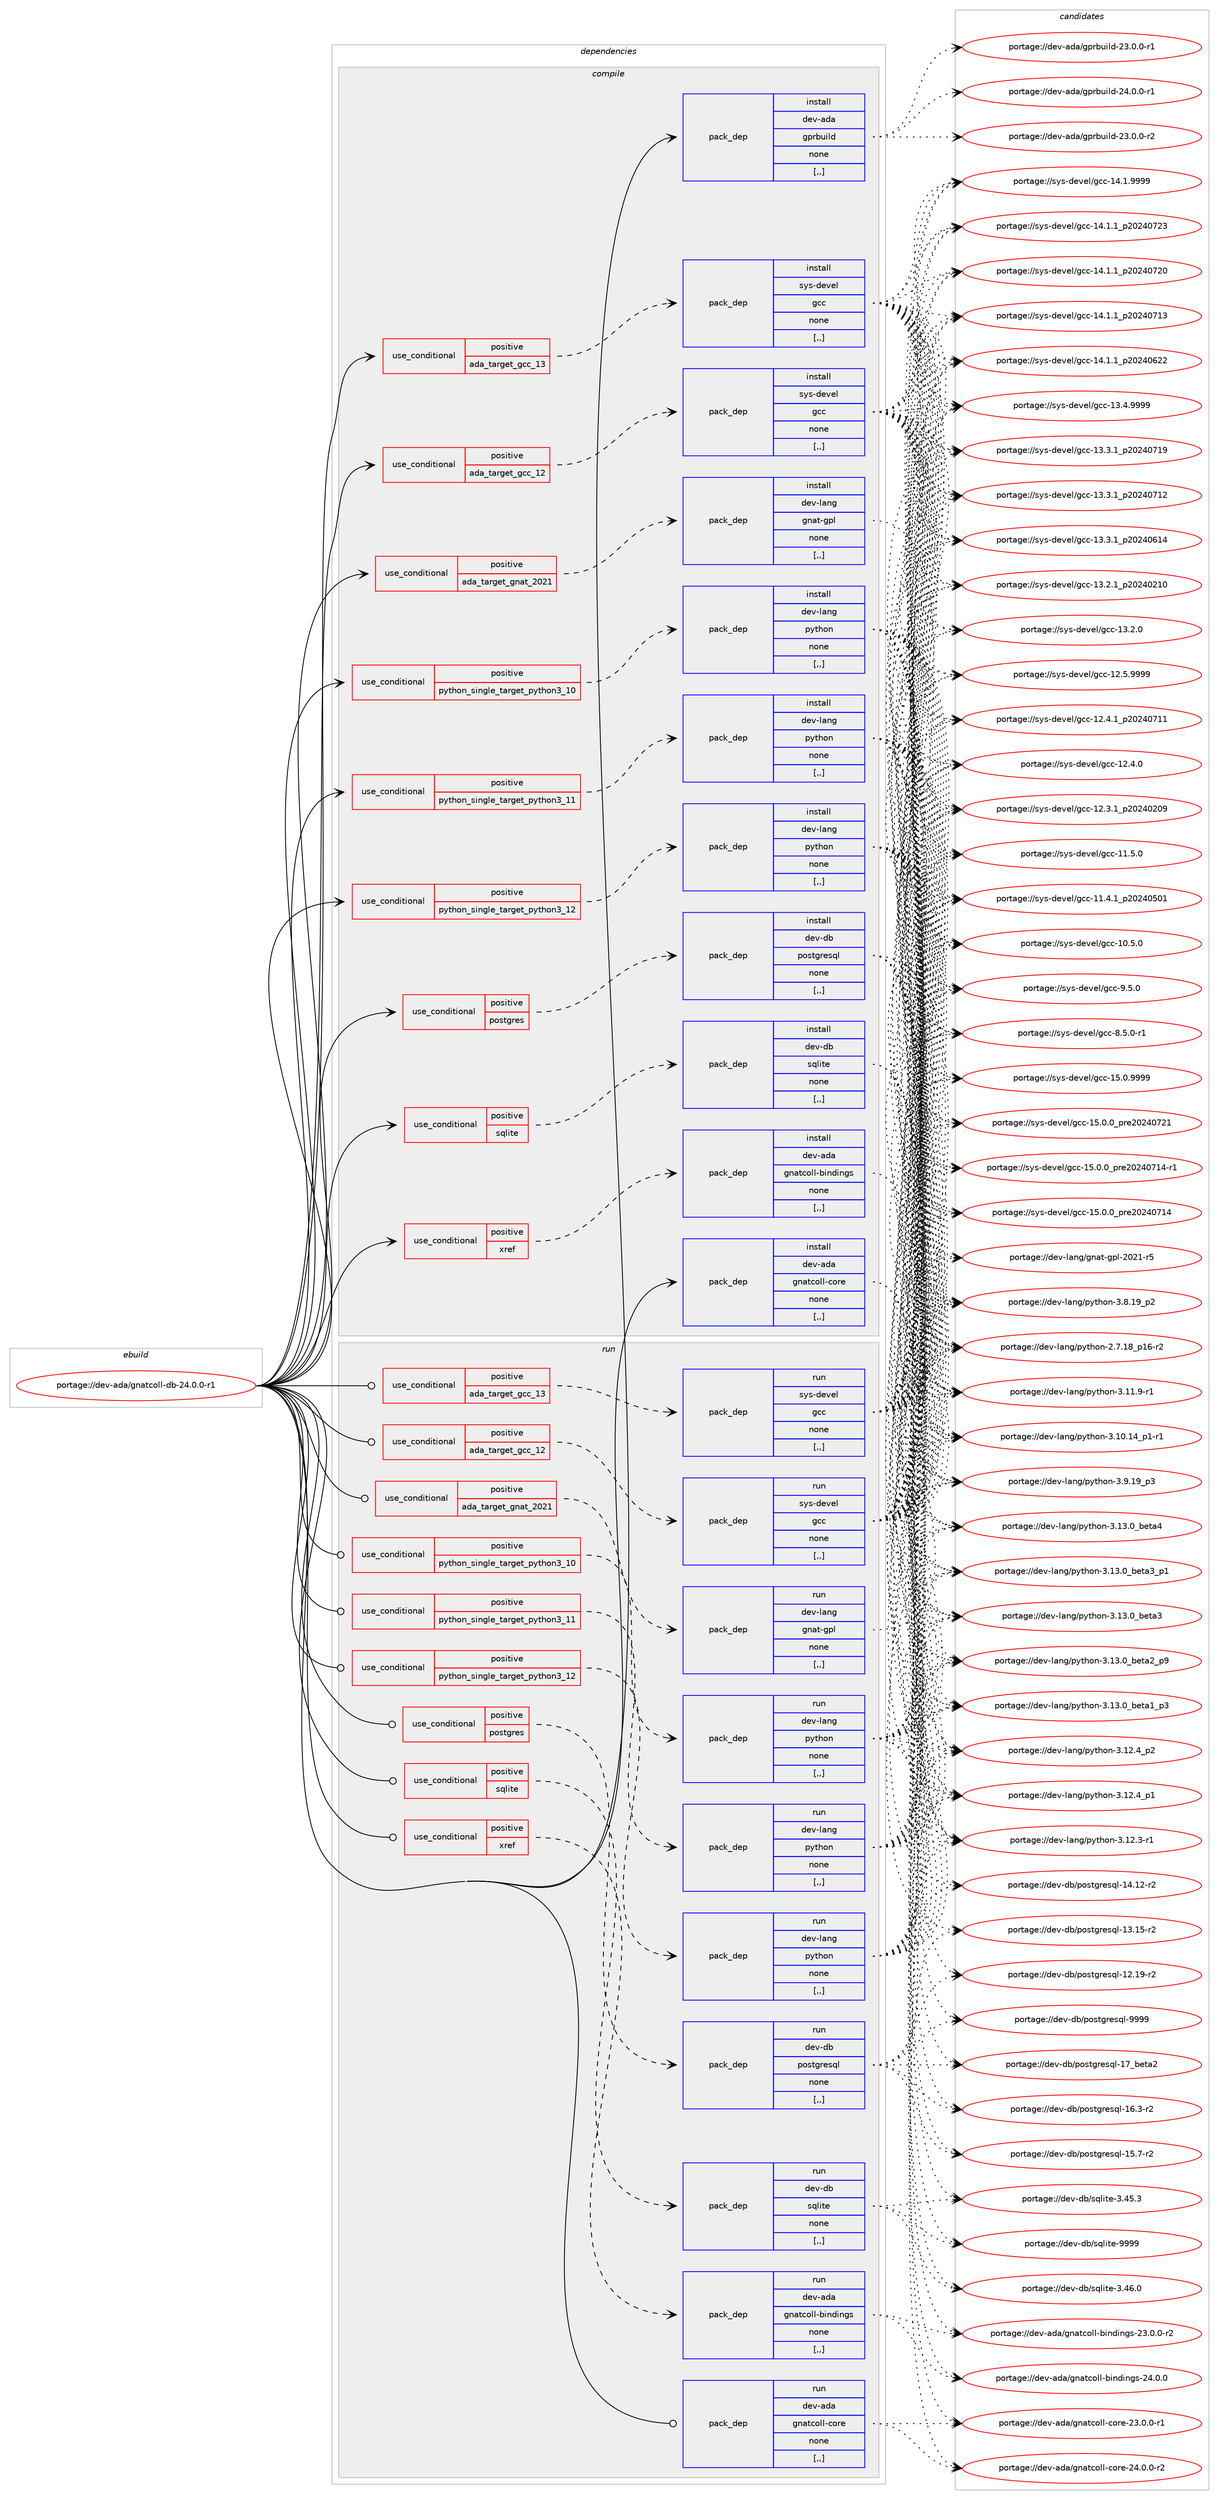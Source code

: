digraph prolog {

# *************
# Graph options
# *************

newrank=true;
concentrate=true;
compound=true;
graph [rankdir=LR,fontname=Helvetica,fontsize=10,ranksep=1.5];#, ranksep=2.5, nodesep=0.2];
edge  [arrowhead=vee];
node  [fontname=Helvetica,fontsize=10];

# **********
# The ebuild
# **********

subgraph cluster_leftcol {
color=gray;
label=<<i>ebuild</i>>;
id [label="portage://dev-ada/gnatcoll-db-24.0.0-r1", color=red, width=4, href="../dev-ada/gnatcoll-db-24.0.0-r1.svg"];
}

# ****************
# The dependencies
# ****************

subgraph cluster_midcol {
color=gray;
label=<<i>dependencies</i>>;
subgraph cluster_compile {
fillcolor="#eeeeee";
style=filled;
label=<<i>compile</i>>;
subgraph cond16605 {
dependency64138 [label=<<TABLE BORDER="0" CELLBORDER="1" CELLSPACING="0" CELLPADDING="4"><TR><TD ROWSPAN="3" CELLPADDING="10">use_conditional</TD></TR><TR><TD>positive</TD></TR><TR><TD>ada_target_gcc_12</TD></TR></TABLE>>, shape=none, color=red];
subgraph pack46610 {
dependency64139 [label=<<TABLE BORDER="0" CELLBORDER="1" CELLSPACING="0" CELLPADDING="4" WIDTH="220"><TR><TD ROWSPAN="6" CELLPADDING="30">pack_dep</TD></TR><TR><TD WIDTH="110">install</TD></TR><TR><TD>sys-devel</TD></TR><TR><TD>gcc</TD></TR><TR><TD>none</TD></TR><TR><TD>[,,]</TD></TR></TABLE>>, shape=none, color=blue];
}
dependency64138:e -> dependency64139:w [weight=20,style="dashed",arrowhead="vee"];
}
id:e -> dependency64138:w [weight=20,style="solid",arrowhead="vee"];
subgraph cond16606 {
dependency64140 [label=<<TABLE BORDER="0" CELLBORDER="1" CELLSPACING="0" CELLPADDING="4"><TR><TD ROWSPAN="3" CELLPADDING="10">use_conditional</TD></TR><TR><TD>positive</TD></TR><TR><TD>ada_target_gcc_13</TD></TR></TABLE>>, shape=none, color=red];
subgraph pack46611 {
dependency64141 [label=<<TABLE BORDER="0" CELLBORDER="1" CELLSPACING="0" CELLPADDING="4" WIDTH="220"><TR><TD ROWSPAN="6" CELLPADDING="30">pack_dep</TD></TR><TR><TD WIDTH="110">install</TD></TR><TR><TD>sys-devel</TD></TR><TR><TD>gcc</TD></TR><TR><TD>none</TD></TR><TR><TD>[,,]</TD></TR></TABLE>>, shape=none, color=blue];
}
dependency64140:e -> dependency64141:w [weight=20,style="dashed",arrowhead="vee"];
}
id:e -> dependency64140:w [weight=20,style="solid",arrowhead="vee"];
subgraph cond16607 {
dependency64142 [label=<<TABLE BORDER="0" CELLBORDER="1" CELLSPACING="0" CELLPADDING="4"><TR><TD ROWSPAN="3" CELLPADDING="10">use_conditional</TD></TR><TR><TD>positive</TD></TR><TR><TD>ada_target_gnat_2021</TD></TR></TABLE>>, shape=none, color=red];
subgraph pack46612 {
dependency64143 [label=<<TABLE BORDER="0" CELLBORDER="1" CELLSPACING="0" CELLPADDING="4" WIDTH="220"><TR><TD ROWSPAN="6" CELLPADDING="30">pack_dep</TD></TR><TR><TD WIDTH="110">install</TD></TR><TR><TD>dev-lang</TD></TR><TR><TD>gnat-gpl</TD></TR><TR><TD>none</TD></TR><TR><TD>[,,]</TD></TR></TABLE>>, shape=none, color=blue];
}
dependency64142:e -> dependency64143:w [weight=20,style="dashed",arrowhead="vee"];
}
id:e -> dependency64142:w [weight=20,style="solid",arrowhead="vee"];
subgraph cond16608 {
dependency64144 [label=<<TABLE BORDER="0" CELLBORDER="1" CELLSPACING="0" CELLPADDING="4"><TR><TD ROWSPAN="3" CELLPADDING="10">use_conditional</TD></TR><TR><TD>positive</TD></TR><TR><TD>postgres</TD></TR></TABLE>>, shape=none, color=red];
subgraph pack46613 {
dependency64145 [label=<<TABLE BORDER="0" CELLBORDER="1" CELLSPACING="0" CELLPADDING="4" WIDTH="220"><TR><TD ROWSPAN="6" CELLPADDING="30">pack_dep</TD></TR><TR><TD WIDTH="110">install</TD></TR><TR><TD>dev-db</TD></TR><TR><TD>postgresql</TD></TR><TR><TD>none</TD></TR><TR><TD>[,,]</TD></TR></TABLE>>, shape=none, color=blue];
}
dependency64144:e -> dependency64145:w [weight=20,style="dashed",arrowhead="vee"];
}
id:e -> dependency64144:w [weight=20,style="solid",arrowhead="vee"];
subgraph cond16609 {
dependency64146 [label=<<TABLE BORDER="0" CELLBORDER="1" CELLSPACING="0" CELLPADDING="4"><TR><TD ROWSPAN="3" CELLPADDING="10">use_conditional</TD></TR><TR><TD>positive</TD></TR><TR><TD>python_single_target_python3_10</TD></TR></TABLE>>, shape=none, color=red];
subgraph pack46614 {
dependency64147 [label=<<TABLE BORDER="0" CELLBORDER="1" CELLSPACING="0" CELLPADDING="4" WIDTH="220"><TR><TD ROWSPAN="6" CELLPADDING="30">pack_dep</TD></TR><TR><TD WIDTH="110">install</TD></TR><TR><TD>dev-lang</TD></TR><TR><TD>python</TD></TR><TR><TD>none</TD></TR><TR><TD>[,,]</TD></TR></TABLE>>, shape=none, color=blue];
}
dependency64146:e -> dependency64147:w [weight=20,style="dashed",arrowhead="vee"];
}
id:e -> dependency64146:w [weight=20,style="solid",arrowhead="vee"];
subgraph cond16610 {
dependency64148 [label=<<TABLE BORDER="0" CELLBORDER="1" CELLSPACING="0" CELLPADDING="4"><TR><TD ROWSPAN="3" CELLPADDING="10">use_conditional</TD></TR><TR><TD>positive</TD></TR><TR><TD>python_single_target_python3_11</TD></TR></TABLE>>, shape=none, color=red];
subgraph pack46615 {
dependency64149 [label=<<TABLE BORDER="0" CELLBORDER="1" CELLSPACING="0" CELLPADDING="4" WIDTH="220"><TR><TD ROWSPAN="6" CELLPADDING="30">pack_dep</TD></TR><TR><TD WIDTH="110">install</TD></TR><TR><TD>dev-lang</TD></TR><TR><TD>python</TD></TR><TR><TD>none</TD></TR><TR><TD>[,,]</TD></TR></TABLE>>, shape=none, color=blue];
}
dependency64148:e -> dependency64149:w [weight=20,style="dashed",arrowhead="vee"];
}
id:e -> dependency64148:w [weight=20,style="solid",arrowhead="vee"];
subgraph cond16611 {
dependency64150 [label=<<TABLE BORDER="0" CELLBORDER="1" CELLSPACING="0" CELLPADDING="4"><TR><TD ROWSPAN="3" CELLPADDING="10">use_conditional</TD></TR><TR><TD>positive</TD></TR><TR><TD>python_single_target_python3_12</TD></TR></TABLE>>, shape=none, color=red];
subgraph pack46616 {
dependency64151 [label=<<TABLE BORDER="0" CELLBORDER="1" CELLSPACING="0" CELLPADDING="4" WIDTH="220"><TR><TD ROWSPAN="6" CELLPADDING="30">pack_dep</TD></TR><TR><TD WIDTH="110">install</TD></TR><TR><TD>dev-lang</TD></TR><TR><TD>python</TD></TR><TR><TD>none</TD></TR><TR><TD>[,,]</TD></TR></TABLE>>, shape=none, color=blue];
}
dependency64150:e -> dependency64151:w [weight=20,style="dashed",arrowhead="vee"];
}
id:e -> dependency64150:w [weight=20,style="solid",arrowhead="vee"];
subgraph cond16612 {
dependency64152 [label=<<TABLE BORDER="0" CELLBORDER="1" CELLSPACING="0" CELLPADDING="4"><TR><TD ROWSPAN="3" CELLPADDING="10">use_conditional</TD></TR><TR><TD>positive</TD></TR><TR><TD>sqlite</TD></TR></TABLE>>, shape=none, color=red];
subgraph pack46617 {
dependency64153 [label=<<TABLE BORDER="0" CELLBORDER="1" CELLSPACING="0" CELLPADDING="4" WIDTH="220"><TR><TD ROWSPAN="6" CELLPADDING="30">pack_dep</TD></TR><TR><TD WIDTH="110">install</TD></TR><TR><TD>dev-db</TD></TR><TR><TD>sqlite</TD></TR><TR><TD>none</TD></TR><TR><TD>[,,]</TD></TR></TABLE>>, shape=none, color=blue];
}
dependency64152:e -> dependency64153:w [weight=20,style="dashed",arrowhead="vee"];
}
id:e -> dependency64152:w [weight=20,style="solid",arrowhead="vee"];
subgraph cond16613 {
dependency64154 [label=<<TABLE BORDER="0" CELLBORDER="1" CELLSPACING="0" CELLPADDING="4"><TR><TD ROWSPAN="3" CELLPADDING="10">use_conditional</TD></TR><TR><TD>positive</TD></TR><TR><TD>xref</TD></TR></TABLE>>, shape=none, color=red];
subgraph pack46618 {
dependency64155 [label=<<TABLE BORDER="0" CELLBORDER="1" CELLSPACING="0" CELLPADDING="4" WIDTH="220"><TR><TD ROWSPAN="6" CELLPADDING="30">pack_dep</TD></TR><TR><TD WIDTH="110">install</TD></TR><TR><TD>dev-ada</TD></TR><TR><TD>gnatcoll-bindings</TD></TR><TR><TD>none</TD></TR><TR><TD>[,,]</TD></TR></TABLE>>, shape=none, color=blue];
}
dependency64154:e -> dependency64155:w [weight=20,style="dashed",arrowhead="vee"];
}
id:e -> dependency64154:w [weight=20,style="solid",arrowhead="vee"];
subgraph pack46619 {
dependency64156 [label=<<TABLE BORDER="0" CELLBORDER="1" CELLSPACING="0" CELLPADDING="4" WIDTH="220"><TR><TD ROWSPAN="6" CELLPADDING="30">pack_dep</TD></TR><TR><TD WIDTH="110">install</TD></TR><TR><TD>dev-ada</TD></TR><TR><TD>gnatcoll-core</TD></TR><TR><TD>none</TD></TR><TR><TD>[,,]</TD></TR></TABLE>>, shape=none, color=blue];
}
id:e -> dependency64156:w [weight=20,style="solid",arrowhead="vee"];
subgraph pack46620 {
dependency64157 [label=<<TABLE BORDER="0" CELLBORDER="1" CELLSPACING="0" CELLPADDING="4" WIDTH="220"><TR><TD ROWSPAN="6" CELLPADDING="30">pack_dep</TD></TR><TR><TD WIDTH="110">install</TD></TR><TR><TD>dev-ada</TD></TR><TR><TD>gprbuild</TD></TR><TR><TD>none</TD></TR><TR><TD>[,,]</TD></TR></TABLE>>, shape=none, color=blue];
}
id:e -> dependency64157:w [weight=20,style="solid",arrowhead="vee"];
}
subgraph cluster_compileandrun {
fillcolor="#eeeeee";
style=filled;
label=<<i>compile and run</i>>;
}
subgraph cluster_run {
fillcolor="#eeeeee";
style=filled;
label=<<i>run</i>>;
subgraph cond16614 {
dependency64158 [label=<<TABLE BORDER="0" CELLBORDER="1" CELLSPACING="0" CELLPADDING="4"><TR><TD ROWSPAN="3" CELLPADDING="10">use_conditional</TD></TR><TR><TD>positive</TD></TR><TR><TD>ada_target_gcc_12</TD></TR></TABLE>>, shape=none, color=red];
subgraph pack46621 {
dependency64159 [label=<<TABLE BORDER="0" CELLBORDER="1" CELLSPACING="0" CELLPADDING="4" WIDTH="220"><TR><TD ROWSPAN="6" CELLPADDING="30">pack_dep</TD></TR><TR><TD WIDTH="110">run</TD></TR><TR><TD>sys-devel</TD></TR><TR><TD>gcc</TD></TR><TR><TD>none</TD></TR><TR><TD>[,,]</TD></TR></TABLE>>, shape=none, color=blue];
}
dependency64158:e -> dependency64159:w [weight=20,style="dashed",arrowhead="vee"];
}
id:e -> dependency64158:w [weight=20,style="solid",arrowhead="odot"];
subgraph cond16615 {
dependency64160 [label=<<TABLE BORDER="0" CELLBORDER="1" CELLSPACING="0" CELLPADDING="4"><TR><TD ROWSPAN="3" CELLPADDING="10">use_conditional</TD></TR><TR><TD>positive</TD></TR><TR><TD>ada_target_gcc_13</TD></TR></TABLE>>, shape=none, color=red];
subgraph pack46622 {
dependency64161 [label=<<TABLE BORDER="0" CELLBORDER="1" CELLSPACING="0" CELLPADDING="4" WIDTH="220"><TR><TD ROWSPAN="6" CELLPADDING="30">pack_dep</TD></TR><TR><TD WIDTH="110">run</TD></TR><TR><TD>sys-devel</TD></TR><TR><TD>gcc</TD></TR><TR><TD>none</TD></TR><TR><TD>[,,]</TD></TR></TABLE>>, shape=none, color=blue];
}
dependency64160:e -> dependency64161:w [weight=20,style="dashed",arrowhead="vee"];
}
id:e -> dependency64160:w [weight=20,style="solid",arrowhead="odot"];
subgraph cond16616 {
dependency64162 [label=<<TABLE BORDER="0" CELLBORDER="1" CELLSPACING="0" CELLPADDING="4"><TR><TD ROWSPAN="3" CELLPADDING="10">use_conditional</TD></TR><TR><TD>positive</TD></TR><TR><TD>ada_target_gnat_2021</TD></TR></TABLE>>, shape=none, color=red];
subgraph pack46623 {
dependency64163 [label=<<TABLE BORDER="0" CELLBORDER="1" CELLSPACING="0" CELLPADDING="4" WIDTH="220"><TR><TD ROWSPAN="6" CELLPADDING="30">pack_dep</TD></TR><TR><TD WIDTH="110">run</TD></TR><TR><TD>dev-lang</TD></TR><TR><TD>gnat-gpl</TD></TR><TR><TD>none</TD></TR><TR><TD>[,,]</TD></TR></TABLE>>, shape=none, color=blue];
}
dependency64162:e -> dependency64163:w [weight=20,style="dashed",arrowhead="vee"];
}
id:e -> dependency64162:w [weight=20,style="solid",arrowhead="odot"];
subgraph cond16617 {
dependency64164 [label=<<TABLE BORDER="0" CELLBORDER="1" CELLSPACING="0" CELLPADDING="4"><TR><TD ROWSPAN="3" CELLPADDING="10">use_conditional</TD></TR><TR><TD>positive</TD></TR><TR><TD>postgres</TD></TR></TABLE>>, shape=none, color=red];
subgraph pack46624 {
dependency64165 [label=<<TABLE BORDER="0" CELLBORDER="1" CELLSPACING="0" CELLPADDING="4" WIDTH="220"><TR><TD ROWSPAN="6" CELLPADDING="30">pack_dep</TD></TR><TR><TD WIDTH="110">run</TD></TR><TR><TD>dev-db</TD></TR><TR><TD>postgresql</TD></TR><TR><TD>none</TD></TR><TR><TD>[,,]</TD></TR></TABLE>>, shape=none, color=blue];
}
dependency64164:e -> dependency64165:w [weight=20,style="dashed",arrowhead="vee"];
}
id:e -> dependency64164:w [weight=20,style="solid",arrowhead="odot"];
subgraph cond16618 {
dependency64166 [label=<<TABLE BORDER="0" CELLBORDER="1" CELLSPACING="0" CELLPADDING="4"><TR><TD ROWSPAN="3" CELLPADDING="10">use_conditional</TD></TR><TR><TD>positive</TD></TR><TR><TD>python_single_target_python3_10</TD></TR></TABLE>>, shape=none, color=red];
subgraph pack46625 {
dependency64167 [label=<<TABLE BORDER="0" CELLBORDER="1" CELLSPACING="0" CELLPADDING="4" WIDTH="220"><TR><TD ROWSPAN="6" CELLPADDING="30">pack_dep</TD></TR><TR><TD WIDTH="110">run</TD></TR><TR><TD>dev-lang</TD></TR><TR><TD>python</TD></TR><TR><TD>none</TD></TR><TR><TD>[,,]</TD></TR></TABLE>>, shape=none, color=blue];
}
dependency64166:e -> dependency64167:w [weight=20,style="dashed",arrowhead="vee"];
}
id:e -> dependency64166:w [weight=20,style="solid",arrowhead="odot"];
subgraph cond16619 {
dependency64168 [label=<<TABLE BORDER="0" CELLBORDER="1" CELLSPACING="0" CELLPADDING="4"><TR><TD ROWSPAN="3" CELLPADDING="10">use_conditional</TD></TR><TR><TD>positive</TD></TR><TR><TD>python_single_target_python3_11</TD></TR></TABLE>>, shape=none, color=red];
subgraph pack46626 {
dependency64169 [label=<<TABLE BORDER="0" CELLBORDER="1" CELLSPACING="0" CELLPADDING="4" WIDTH="220"><TR><TD ROWSPAN="6" CELLPADDING="30">pack_dep</TD></TR><TR><TD WIDTH="110">run</TD></TR><TR><TD>dev-lang</TD></TR><TR><TD>python</TD></TR><TR><TD>none</TD></TR><TR><TD>[,,]</TD></TR></TABLE>>, shape=none, color=blue];
}
dependency64168:e -> dependency64169:w [weight=20,style="dashed",arrowhead="vee"];
}
id:e -> dependency64168:w [weight=20,style="solid",arrowhead="odot"];
subgraph cond16620 {
dependency64170 [label=<<TABLE BORDER="0" CELLBORDER="1" CELLSPACING="0" CELLPADDING="4"><TR><TD ROWSPAN="3" CELLPADDING="10">use_conditional</TD></TR><TR><TD>positive</TD></TR><TR><TD>python_single_target_python3_12</TD></TR></TABLE>>, shape=none, color=red];
subgraph pack46627 {
dependency64171 [label=<<TABLE BORDER="0" CELLBORDER="1" CELLSPACING="0" CELLPADDING="4" WIDTH="220"><TR><TD ROWSPAN="6" CELLPADDING="30">pack_dep</TD></TR><TR><TD WIDTH="110">run</TD></TR><TR><TD>dev-lang</TD></TR><TR><TD>python</TD></TR><TR><TD>none</TD></TR><TR><TD>[,,]</TD></TR></TABLE>>, shape=none, color=blue];
}
dependency64170:e -> dependency64171:w [weight=20,style="dashed",arrowhead="vee"];
}
id:e -> dependency64170:w [weight=20,style="solid",arrowhead="odot"];
subgraph cond16621 {
dependency64172 [label=<<TABLE BORDER="0" CELLBORDER="1" CELLSPACING="0" CELLPADDING="4"><TR><TD ROWSPAN="3" CELLPADDING="10">use_conditional</TD></TR><TR><TD>positive</TD></TR><TR><TD>sqlite</TD></TR></TABLE>>, shape=none, color=red];
subgraph pack46628 {
dependency64173 [label=<<TABLE BORDER="0" CELLBORDER="1" CELLSPACING="0" CELLPADDING="4" WIDTH="220"><TR><TD ROWSPAN="6" CELLPADDING="30">pack_dep</TD></TR><TR><TD WIDTH="110">run</TD></TR><TR><TD>dev-db</TD></TR><TR><TD>sqlite</TD></TR><TR><TD>none</TD></TR><TR><TD>[,,]</TD></TR></TABLE>>, shape=none, color=blue];
}
dependency64172:e -> dependency64173:w [weight=20,style="dashed",arrowhead="vee"];
}
id:e -> dependency64172:w [weight=20,style="solid",arrowhead="odot"];
subgraph cond16622 {
dependency64174 [label=<<TABLE BORDER="0" CELLBORDER="1" CELLSPACING="0" CELLPADDING="4"><TR><TD ROWSPAN="3" CELLPADDING="10">use_conditional</TD></TR><TR><TD>positive</TD></TR><TR><TD>xref</TD></TR></TABLE>>, shape=none, color=red];
subgraph pack46629 {
dependency64175 [label=<<TABLE BORDER="0" CELLBORDER="1" CELLSPACING="0" CELLPADDING="4" WIDTH="220"><TR><TD ROWSPAN="6" CELLPADDING="30">pack_dep</TD></TR><TR><TD WIDTH="110">run</TD></TR><TR><TD>dev-ada</TD></TR><TR><TD>gnatcoll-bindings</TD></TR><TR><TD>none</TD></TR><TR><TD>[,,]</TD></TR></TABLE>>, shape=none, color=blue];
}
dependency64174:e -> dependency64175:w [weight=20,style="dashed",arrowhead="vee"];
}
id:e -> dependency64174:w [weight=20,style="solid",arrowhead="odot"];
subgraph pack46630 {
dependency64176 [label=<<TABLE BORDER="0" CELLBORDER="1" CELLSPACING="0" CELLPADDING="4" WIDTH="220"><TR><TD ROWSPAN="6" CELLPADDING="30">pack_dep</TD></TR><TR><TD WIDTH="110">run</TD></TR><TR><TD>dev-ada</TD></TR><TR><TD>gnatcoll-core</TD></TR><TR><TD>none</TD></TR><TR><TD>[,,]</TD></TR></TABLE>>, shape=none, color=blue];
}
id:e -> dependency64176:w [weight=20,style="solid",arrowhead="odot"];
}
}

# **************
# The candidates
# **************

subgraph cluster_choices {
rank=same;
color=gray;
label=<<i>candidates</i>>;

subgraph choice46610 {
color=black;
nodesep=1;
choice1151211154510010111810110847103999945495346484657575757 [label="portage://sys-devel/gcc-15.0.9999", color=red, width=4,href="../sys-devel/gcc-15.0.9999.svg"];
choice1151211154510010111810110847103999945495346484648951121141015048505248555049 [label="portage://sys-devel/gcc-15.0.0_pre20240721", color=red, width=4,href="../sys-devel/gcc-15.0.0_pre20240721.svg"];
choice11512111545100101118101108471039999454953464846489511211410150485052485549524511449 [label="portage://sys-devel/gcc-15.0.0_pre20240714-r1", color=red, width=4,href="../sys-devel/gcc-15.0.0_pre20240714-r1.svg"];
choice1151211154510010111810110847103999945495346484648951121141015048505248554952 [label="portage://sys-devel/gcc-15.0.0_pre20240714", color=red, width=4,href="../sys-devel/gcc-15.0.0_pre20240714.svg"];
choice1151211154510010111810110847103999945495246494657575757 [label="portage://sys-devel/gcc-14.1.9999", color=red, width=4,href="../sys-devel/gcc-14.1.9999.svg"];
choice1151211154510010111810110847103999945495246494649951125048505248555051 [label="portage://sys-devel/gcc-14.1.1_p20240723", color=red, width=4,href="../sys-devel/gcc-14.1.1_p20240723.svg"];
choice1151211154510010111810110847103999945495246494649951125048505248555048 [label="portage://sys-devel/gcc-14.1.1_p20240720", color=red, width=4,href="../sys-devel/gcc-14.1.1_p20240720.svg"];
choice1151211154510010111810110847103999945495246494649951125048505248554951 [label="portage://sys-devel/gcc-14.1.1_p20240713", color=red, width=4,href="../sys-devel/gcc-14.1.1_p20240713.svg"];
choice1151211154510010111810110847103999945495246494649951125048505248545050 [label="portage://sys-devel/gcc-14.1.1_p20240622", color=red, width=4,href="../sys-devel/gcc-14.1.1_p20240622.svg"];
choice1151211154510010111810110847103999945495146524657575757 [label="portage://sys-devel/gcc-13.4.9999", color=red, width=4,href="../sys-devel/gcc-13.4.9999.svg"];
choice1151211154510010111810110847103999945495146514649951125048505248554957 [label="portage://sys-devel/gcc-13.3.1_p20240719", color=red, width=4,href="../sys-devel/gcc-13.3.1_p20240719.svg"];
choice1151211154510010111810110847103999945495146514649951125048505248554950 [label="portage://sys-devel/gcc-13.3.1_p20240712", color=red, width=4,href="../sys-devel/gcc-13.3.1_p20240712.svg"];
choice1151211154510010111810110847103999945495146514649951125048505248544952 [label="portage://sys-devel/gcc-13.3.1_p20240614", color=red, width=4,href="../sys-devel/gcc-13.3.1_p20240614.svg"];
choice1151211154510010111810110847103999945495146504649951125048505248504948 [label="portage://sys-devel/gcc-13.2.1_p20240210", color=red, width=4,href="../sys-devel/gcc-13.2.1_p20240210.svg"];
choice1151211154510010111810110847103999945495146504648 [label="portage://sys-devel/gcc-13.2.0", color=red, width=4,href="../sys-devel/gcc-13.2.0.svg"];
choice1151211154510010111810110847103999945495046534657575757 [label="portage://sys-devel/gcc-12.5.9999", color=red, width=4,href="../sys-devel/gcc-12.5.9999.svg"];
choice1151211154510010111810110847103999945495046524649951125048505248554949 [label="portage://sys-devel/gcc-12.4.1_p20240711", color=red, width=4,href="../sys-devel/gcc-12.4.1_p20240711.svg"];
choice1151211154510010111810110847103999945495046524648 [label="portage://sys-devel/gcc-12.4.0", color=red, width=4,href="../sys-devel/gcc-12.4.0.svg"];
choice1151211154510010111810110847103999945495046514649951125048505248504857 [label="portage://sys-devel/gcc-12.3.1_p20240209", color=red, width=4,href="../sys-devel/gcc-12.3.1_p20240209.svg"];
choice1151211154510010111810110847103999945494946534648 [label="portage://sys-devel/gcc-11.5.0", color=red, width=4,href="../sys-devel/gcc-11.5.0.svg"];
choice1151211154510010111810110847103999945494946524649951125048505248534849 [label="portage://sys-devel/gcc-11.4.1_p20240501", color=red, width=4,href="../sys-devel/gcc-11.4.1_p20240501.svg"];
choice1151211154510010111810110847103999945494846534648 [label="portage://sys-devel/gcc-10.5.0", color=red, width=4,href="../sys-devel/gcc-10.5.0.svg"];
choice11512111545100101118101108471039999455746534648 [label="portage://sys-devel/gcc-9.5.0", color=red, width=4,href="../sys-devel/gcc-9.5.0.svg"];
choice115121115451001011181011084710399994556465346484511449 [label="portage://sys-devel/gcc-8.5.0-r1", color=red, width=4,href="../sys-devel/gcc-8.5.0-r1.svg"];
dependency64139:e -> choice1151211154510010111810110847103999945495346484657575757:w [style=dotted,weight="100"];
dependency64139:e -> choice1151211154510010111810110847103999945495346484648951121141015048505248555049:w [style=dotted,weight="100"];
dependency64139:e -> choice11512111545100101118101108471039999454953464846489511211410150485052485549524511449:w [style=dotted,weight="100"];
dependency64139:e -> choice1151211154510010111810110847103999945495346484648951121141015048505248554952:w [style=dotted,weight="100"];
dependency64139:e -> choice1151211154510010111810110847103999945495246494657575757:w [style=dotted,weight="100"];
dependency64139:e -> choice1151211154510010111810110847103999945495246494649951125048505248555051:w [style=dotted,weight="100"];
dependency64139:e -> choice1151211154510010111810110847103999945495246494649951125048505248555048:w [style=dotted,weight="100"];
dependency64139:e -> choice1151211154510010111810110847103999945495246494649951125048505248554951:w [style=dotted,weight="100"];
dependency64139:e -> choice1151211154510010111810110847103999945495246494649951125048505248545050:w [style=dotted,weight="100"];
dependency64139:e -> choice1151211154510010111810110847103999945495146524657575757:w [style=dotted,weight="100"];
dependency64139:e -> choice1151211154510010111810110847103999945495146514649951125048505248554957:w [style=dotted,weight="100"];
dependency64139:e -> choice1151211154510010111810110847103999945495146514649951125048505248554950:w [style=dotted,weight="100"];
dependency64139:e -> choice1151211154510010111810110847103999945495146514649951125048505248544952:w [style=dotted,weight="100"];
dependency64139:e -> choice1151211154510010111810110847103999945495146504649951125048505248504948:w [style=dotted,weight="100"];
dependency64139:e -> choice1151211154510010111810110847103999945495146504648:w [style=dotted,weight="100"];
dependency64139:e -> choice1151211154510010111810110847103999945495046534657575757:w [style=dotted,weight="100"];
dependency64139:e -> choice1151211154510010111810110847103999945495046524649951125048505248554949:w [style=dotted,weight="100"];
dependency64139:e -> choice1151211154510010111810110847103999945495046524648:w [style=dotted,weight="100"];
dependency64139:e -> choice1151211154510010111810110847103999945495046514649951125048505248504857:w [style=dotted,weight="100"];
dependency64139:e -> choice1151211154510010111810110847103999945494946534648:w [style=dotted,weight="100"];
dependency64139:e -> choice1151211154510010111810110847103999945494946524649951125048505248534849:w [style=dotted,weight="100"];
dependency64139:e -> choice1151211154510010111810110847103999945494846534648:w [style=dotted,weight="100"];
dependency64139:e -> choice11512111545100101118101108471039999455746534648:w [style=dotted,weight="100"];
dependency64139:e -> choice115121115451001011181011084710399994556465346484511449:w [style=dotted,weight="100"];
}
subgraph choice46611 {
color=black;
nodesep=1;
choice1151211154510010111810110847103999945495346484657575757 [label="portage://sys-devel/gcc-15.0.9999", color=red, width=4,href="../sys-devel/gcc-15.0.9999.svg"];
choice1151211154510010111810110847103999945495346484648951121141015048505248555049 [label="portage://sys-devel/gcc-15.0.0_pre20240721", color=red, width=4,href="../sys-devel/gcc-15.0.0_pre20240721.svg"];
choice11512111545100101118101108471039999454953464846489511211410150485052485549524511449 [label="portage://sys-devel/gcc-15.0.0_pre20240714-r1", color=red, width=4,href="../sys-devel/gcc-15.0.0_pre20240714-r1.svg"];
choice1151211154510010111810110847103999945495346484648951121141015048505248554952 [label="portage://sys-devel/gcc-15.0.0_pre20240714", color=red, width=4,href="../sys-devel/gcc-15.0.0_pre20240714.svg"];
choice1151211154510010111810110847103999945495246494657575757 [label="portage://sys-devel/gcc-14.1.9999", color=red, width=4,href="../sys-devel/gcc-14.1.9999.svg"];
choice1151211154510010111810110847103999945495246494649951125048505248555051 [label="portage://sys-devel/gcc-14.1.1_p20240723", color=red, width=4,href="../sys-devel/gcc-14.1.1_p20240723.svg"];
choice1151211154510010111810110847103999945495246494649951125048505248555048 [label="portage://sys-devel/gcc-14.1.1_p20240720", color=red, width=4,href="../sys-devel/gcc-14.1.1_p20240720.svg"];
choice1151211154510010111810110847103999945495246494649951125048505248554951 [label="portage://sys-devel/gcc-14.1.1_p20240713", color=red, width=4,href="../sys-devel/gcc-14.1.1_p20240713.svg"];
choice1151211154510010111810110847103999945495246494649951125048505248545050 [label="portage://sys-devel/gcc-14.1.1_p20240622", color=red, width=4,href="../sys-devel/gcc-14.1.1_p20240622.svg"];
choice1151211154510010111810110847103999945495146524657575757 [label="portage://sys-devel/gcc-13.4.9999", color=red, width=4,href="../sys-devel/gcc-13.4.9999.svg"];
choice1151211154510010111810110847103999945495146514649951125048505248554957 [label="portage://sys-devel/gcc-13.3.1_p20240719", color=red, width=4,href="../sys-devel/gcc-13.3.1_p20240719.svg"];
choice1151211154510010111810110847103999945495146514649951125048505248554950 [label="portage://sys-devel/gcc-13.3.1_p20240712", color=red, width=4,href="../sys-devel/gcc-13.3.1_p20240712.svg"];
choice1151211154510010111810110847103999945495146514649951125048505248544952 [label="portage://sys-devel/gcc-13.3.1_p20240614", color=red, width=4,href="../sys-devel/gcc-13.3.1_p20240614.svg"];
choice1151211154510010111810110847103999945495146504649951125048505248504948 [label="portage://sys-devel/gcc-13.2.1_p20240210", color=red, width=4,href="../sys-devel/gcc-13.2.1_p20240210.svg"];
choice1151211154510010111810110847103999945495146504648 [label="portage://sys-devel/gcc-13.2.0", color=red, width=4,href="../sys-devel/gcc-13.2.0.svg"];
choice1151211154510010111810110847103999945495046534657575757 [label="portage://sys-devel/gcc-12.5.9999", color=red, width=4,href="../sys-devel/gcc-12.5.9999.svg"];
choice1151211154510010111810110847103999945495046524649951125048505248554949 [label="portage://sys-devel/gcc-12.4.1_p20240711", color=red, width=4,href="../sys-devel/gcc-12.4.1_p20240711.svg"];
choice1151211154510010111810110847103999945495046524648 [label="portage://sys-devel/gcc-12.4.0", color=red, width=4,href="../sys-devel/gcc-12.4.0.svg"];
choice1151211154510010111810110847103999945495046514649951125048505248504857 [label="portage://sys-devel/gcc-12.3.1_p20240209", color=red, width=4,href="../sys-devel/gcc-12.3.1_p20240209.svg"];
choice1151211154510010111810110847103999945494946534648 [label="portage://sys-devel/gcc-11.5.0", color=red, width=4,href="../sys-devel/gcc-11.5.0.svg"];
choice1151211154510010111810110847103999945494946524649951125048505248534849 [label="portage://sys-devel/gcc-11.4.1_p20240501", color=red, width=4,href="../sys-devel/gcc-11.4.1_p20240501.svg"];
choice1151211154510010111810110847103999945494846534648 [label="portage://sys-devel/gcc-10.5.0", color=red, width=4,href="../sys-devel/gcc-10.5.0.svg"];
choice11512111545100101118101108471039999455746534648 [label="portage://sys-devel/gcc-9.5.0", color=red, width=4,href="../sys-devel/gcc-9.5.0.svg"];
choice115121115451001011181011084710399994556465346484511449 [label="portage://sys-devel/gcc-8.5.0-r1", color=red, width=4,href="../sys-devel/gcc-8.5.0-r1.svg"];
dependency64141:e -> choice1151211154510010111810110847103999945495346484657575757:w [style=dotted,weight="100"];
dependency64141:e -> choice1151211154510010111810110847103999945495346484648951121141015048505248555049:w [style=dotted,weight="100"];
dependency64141:e -> choice11512111545100101118101108471039999454953464846489511211410150485052485549524511449:w [style=dotted,weight="100"];
dependency64141:e -> choice1151211154510010111810110847103999945495346484648951121141015048505248554952:w [style=dotted,weight="100"];
dependency64141:e -> choice1151211154510010111810110847103999945495246494657575757:w [style=dotted,weight="100"];
dependency64141:e -> choice1151211154510010111810110847103999945495246494649951125048505248555051:w [style=dotted,weight="100"];
dependency64141:e -> choice1151211154510010111810110847103999945495246494649951125048505248555048:w [style=dotted,weight="100"];
dependency64141:e -> choice1151211154510010111810110847103999945495246494649951125048505248554951:w [style=dotted,weight="100"];
dependency64141:e -> choice1151211154510010111810110847103999945495246494649951125048505248545050:w [style=dotted,weight="100"];
dependency64141:e -> choice1151211154510010111810110847103999945495146524657575757:w [style=dotted,weight="100"];
dependency64141:e -> choice1151211154510010111810110847103999945495146514649951125048505248554957:w [style=dotted,weight="100"];
dependency64141:e -> choice1151211154510010111810110847103999945495146514649951125048505248554950:w [style=dotted,weight="100"];
dependency64141:e -> choice1151211154510010111810110847103999945495146514649951125048505248544952:w [style=dotted,weight="100"];
dependency64141:e -> choice1151211154510010111810110847103999945495146504649951125048505248504948:w [style=dotted,weight="100"];
dependency64141:e -> choice1151211154510010111810110847103999945495146504648:w [style=dotted,weight="100"];
dependency64141:e -> choice1151211154510010111810110847103999945495046534657575757:w [style=dotted,weight="100"];
dependency64141:e -> choice1151211154510010111810110847103999945495046524649951125048505248554949:w [style=dotted,weight="100"];
dependency64141:e -> choice1151211154510010111810110847103999945495046524648:w [style=dotted,weight="100"];
dependency64141:e -> choice1151211154510010111810110847103999945495046514649951125048505248504857:w [style=dotted,weight="100"];
dependency64141:e -> choice1151211154510010111810110847103999945494946534648:w [style=dotted,weight="100"];
dependency64141:e -> choice1151211154510010111810110847103999945494946524649951125048505248534849:w [style=dotted,weight="100"];
dependency64141:e -> choice1151211154510010111810110847103999945494846534648:w [style=dotted,weight="100"];
dependency64141:e -> choice11512111545100101118101108471039999455746534648:w [style=dotted,weight="100"];
dependency64141:e -> choice115121115451001011181011084710399994556465346484511449:w [style=dotted,weight="100"];
}
subgraph choice46612 {
color=black;
nodesep=1;
choice100101118451089711010347103110971164510311210845504850494511453 [label="portage://dev-lang/gnat-gpl-2021-r5", color=red, width=4,href="../dev-lang/gnat-gpl-2021-r5.svg"];
dependency64143:e -> choice100101118451089711010347103110971164510311210845504850494511453:w [style=dotted,weight="100"];
}
subgraph choice46613 {
color=black;
nodesep=1;
choice1001011184510098471121111151161031141011151131084557575757 [label="portage://dev-db/postgresql-9999", color=red, width=4,href="../dev-db/postgresql-9999.svg"];
choice10010111845100984711211111511610311410111511310845495595981011169750 [label="portage://dev-db/postgresql-17_beta2", color=red, width=4,href="../dev-db/postgresql-17_beta2.svg"];
choice10010111845100984711211111511610311410111511310845495446514511450 [label="portage://dev-db/postgresql-16.3-r2", color=red, width=4,href="../dev-db/postgresql-16.3-r2.svg"];
choice10010111845100984711211111511610311410111511310845495346554511450 [label="portage://dev-db/postgresql-15.7-r2", color=red, width=4,href="../dev-db/postgresql-15.7-r2.svg"];
choice1001011184510098471121111151161031141011151131084549524649504511450 [label="portage://dev-db/postgresql-14.12-r2", color=red, width=4,href="../dev-db/postgresql-14.12-r2.svg"];
choice1001011184510098471121111151161031141011151131084549514649534511450 [label="portage://dev-db/postgresql-13.15-r2", color=red, width=4,href="../dev-db/postgresql-13.15-r2.svg"];
choice1001011184510098471121111151161031141011151131084549504649574511450 [label="portage://dev-db/postgresql-12.19-r2", color=red, width=4,href="../dev-db/postgresql-12.19-r2.svg"];
dependency64145:e -> choice1001011184510098471121111151161031141011151131084557575757:w [style=dotted,weight="100"];
dependency64145:e -> choice10010111845100984711211111511610311410111511310845495595981011169750:w [style=dotted,weight="100"];
dependency64145:e -> choice10010111845100984711211111511610311410111511310845495446514511450:w [style=dotted,weight="100"];
dependency64145:e -> choice10010111845100984711211111511610311410111511310845495346554511450:w [style=dotted,weight="100"];
dependency64145:e -> choice1001011184510098471121111151161031141011151131084549524649504511450:w [style=dotted,weight="100"];
dependency64145:e -> choice1001011184510098471121111151161031141011151131084549514649534511450:w [style=dotted,weight="100"];
dependency64145:e -> choice1001011184510098471121111151161031141011151131084549504649574511450:w [style=dotted,weight="100"];
}
subgraph choice46614 {
color=black;
nodesep=1;
choice1001011184510897110103471121211161041111104551464951464895981011169752 [label="portage://dev-lang/python-3.13.0_beta4", color=red, width=4,href="../dev-lang/python-3.13.0_beta4.svg"];
choice10010111845108971101034711212111610411111045514649514648959810111697519511249 [label="portage://dev-lang/python-3.13.0_beta3_p1", color=red, width=4,href="../dev-lang/python-3.13.0_beta3_p1.svg"];
choice1001011184510897110103471121211161041111104551464951464895981011169751 [label="portage://dev-lang/python-3.13.0_beta3", color=red, width=4,href="../dev-lang/python-3.13.0_beta3.svg"];
choice10010111845108971101034711212111610411111045514649514648959810111697509511257 [label="portage://dev-lang/python-3.13.0_beta2_p9", color=red, width=4,href="../dev-lang/python-3.13.0_beta2_p9.svg"];
choice10010111845108971101034711212111610411111045514649514648959810111697499511251 [label="portage://dev-lang/python-3.13.0_beta1_p3", color=red, width=4,href="../dev-lang/python-3.13.0_beta1_p3.svg"];
choice100101118451089711010347112121116104111110455146495046529511250 [label="portage://dev-lang/python-3.12.4_p2", color=red, width=4,href="../dev-lang/python-3.12.4_p2.svg"];
choice100101118451089711010347112121116104111110455146495046529511249 [label="portage://dev-lang/python-3.12.4_p1", color=red, width=4,href="../dev-lang/python-3.12.4_p1.svg"];
choice100101118451089711010347112121116104111110455146495046514511449 [label="portage://dev-lang/python-3.12.3-r1", color=red, width=4,href="../dev-lang/python-3.12.3-r1.svg"];
choice100101118451089711010347112121116104111110455146494946574511449 [label="portage://dev-lang/python-3.11.9-r1", color=red, width=4,href="../dev-lang/python-3.11.9-r1.svg"];
choice100101118451089711010347112121116104111110455146494846495295112494511449 [label="portage://dev-lang/python-3.10.14_p1-r1", color=red, width=4,href="../dev-lang/python-3.10.14_p1-r1.svg"];
choice100101118451089711010347112121116104111110455146574649579511251 [label="portage://dev-lang/python-3.9.19_p3", color=red, width=4,href="../dev-lang/python-3.9.19_p3.svg"];
choice100101118451089711010347112121116104111110455146564649579511250 [label="portage://dev-lang/python-3.8.19_p2", color=red, width=4,href="../dev-lang/python-3.8.19_p2.svg"];
choice100101118451089711010347112121116104111110455046554649569511249544511450 [label="portage://dev-lang/python-2.7.18_p16-r2", color=red, width=4,href="../dev-lang/python-2.7.18_p16-r2.svg"];
dependency64147:e -> choice1001011184510897110103471121211161041111104551464951464895981011169752:w [style=dotted,weight="100"];
dependency64147:e -> choice10010111845108971101034711212111610411111045514649514648959810111697519511249:w [style=dotted,weight="100"];
dependency64147:e -> choice1001011184510897110103471121211161041111104551464951464895981011169751:w [style=dotted,weight="100"];
dependency64147:e -> choice10010111845108971101034711212111610411111045514649514648959810111697509511257:w [style=dotted,weight="100"];
dependency64147:e -> choice10010111845108971101034711212111610411111045514649514648959810111697499511251:w [style=dotted,weight="100"];
dependency64147:e -> choice100101118451089711010347112121116104111110455146495046529511250:w [style=dotted,weight="100"];
dependency64147:e -> choice100101118451089711010347112121116104111110455146495046529511249:w [style=dotted,weight="100"];
dependency64147:e -> choice100101118451089711010347112121116104111110455146495046514511449:w [style=dotted,weight="100"];
dependency64147:e -> choice100101118451089711010347112121116104111110455146494946574511449:w [style=dotted,weight="100"];
dependency64147:e -> choice100101118451089711010347112121116104111110455146494846495295112494511449:w [style=dotted,weight="100"];
dependency64147:e -> choice100101118451089711010347112121116104111110455146574649579511251:w [style=dotted,weight="100"];
dependency64147:e -> choice100101118451089711010347112121116104111110455146564649579511250:w [style=dotted,weight="100"];
dependency64147:e -> choice100101118451089711010347112121116104111110455046554649569511249544511450:w [style=dotted,weight="100"];
}
subgraph choice46615 {
color=black;
nodesep=1;
choice1001011184510897110103471121211161041111104551464951464895981011169752 [label="portage://dev-lang/python-3.13.0_beta4", color=red, width=4,href="../dev-lang/python-3.13.0_beta4.svg"];
choice10010111845108971101034711212111610411111045514649514648959810111697519511249 [label="portage://dev-lang/python-3.13.0_beta3_p1", color=red, width=4,href="../dev-lang/python-3.13.0_beta3_p1.svg"];
choice1001011184510897110103471121211161041111104551464951464895981011169751 [label="portage://dev-lang/python-3.13.0_beta3", color=red, width=4,href="../dev-lang/python-3.13.0_beta3.svg"];
choice10010111845108971101034711212111610411111045514649514648959810111697509511257 [label="portage://dev-lang/python-3.13.0_beta2_p9", color=red, width=4,href="../dev-lang/python-3.13.0_beta2_p9.svg"];
choice10010111845108971101034711212111610411111045514649514648959810111697499511251 [label="portage://dev-lang/python-3.13.0_beta1_p3", color=red, width=4,href="../dev-lang/python-3.13.0_beta1_p3.svg"];
choice100101118451089711010347112121116104111110455146495046529511250 [label="portage://dev-lang/python-3.12.4_p2", color=red, width=4,href="../dev-lang/python-3.12.4_p2.svg"];
choice100101118451089711010347112121116104111110455146495046529511249 [label="portage://dev-lang/python-3.12.4_p1", color=red, width=4,href="../dev-lang/python-3.12.4_p1.svg"];
choice100101118451089711010347112121116104111110455146495046514511449 [label="portage://dev-lang/python-3.12.3-r1", color=red, width=4,href="../dev-lang/python-3.12.3-r1.svg"];
choice100101118451089711010347112121116104111110455146494946574511449 [label="portage://dev-lang/python-3.11.9-r1", color=red, width=4,href="../dev-lang/python-3.11.9-r1.svg"];
choice100101118451089711010347112121116104111110455146494846495295112494511449 [label="portage://dev-lang/python-3.10.14_p1-r1", color=red, width=4,href="../dev-lang/python-3.10.14_p1-r1.svg"];
choice100101118451089711010347112121116104111110455146574649579511251 [label="portage://dev-lang/python-3.9.19_p3", color=red, width=4,href="../dev-lang/python-3.9.19_p3.svg"];
choice100101118451089711010347112121116104111110455146564649579511250 [label="portage://dev-lang/python-3.8.19_p2", color=red, width=4,href="../dev-lang/python-3.8.19_p2.svg"];
choice100101118451089711010347112121116104111110455046554649569511249544511450 [label="portage://dev-lang/python-2.7.18_p16-r2", color=red, width=4,href="../dev-lang/python-2.7.18_p16-r2.svg"];
dependency64149:e -> choice1001011184510897110103471121211161041111104551464951464895981011169752:w [style=dotted,weight="100"];
dependency64149:e -> choice10010111845108971101034711212111610411111045514649514648959810111697519511249:w [style=dotted,weight="100"];
dependency64149:e -> choice1001011184510897110103471121211161041111104551464951464895981011169751:w [style=dotted,weight="100"];
dependency64149:e -> choice10010111845108971101034711212111610411111045514649514648959810111697509511257:w [style=dotted,weight="100"];
dependency64149:e -> choice10010111845108971101034711212111610411111045514649514648959810111697499511251:w [style=dotted,weight="100"];
dependency64149:e -> choice100101118451089711010347112121116104111110455146495046529511250:w [style=dotted,weight="100"];
dependency64149:e -> choice100101118451089711010347112121116104111110455146495046529511249:w [style=dotted,weight="100"];
dependency64149:e -> choice100101118451089711010347112121116104111110455146495046514511449:w [style=dotted,weight="100"];
dependency64149:e -> choice100101118451089711010347112121116104111110455146494946574511449:w [style=dotted,weight="100"];
dependency64149:e -> choice100101118451089711010347112121116104111110455146494846495295112494511449:w [style=dotted,weight="100"];
dependency64149:e -> choice100101118451089711010347112121116104111110455146574649579511251:w [style=dotted,weight="100"];
dependency64149:e -> choice100101118451089711010347112121116104111110455146564649579511250:w [style=dotted,weight="100"];
dependency64149:e -> choice100101118451089711010347112121116104111110455046554649569511249544511450:w [style=dotted,weight="100"];
}
subgraph choice46616 {
color=black;
nodesep=1;
choice1001011184510897110103471121211161041111104551464951464895981011169752 [label="portage://dev-lang/python-3.13.0_beta4", color=red, width=4,href="../dev-lang/python-3.13.0_beta4.svg"];
choice10010111845108971101034711212111610411111045514649514648959810111697519511249 [label="portage://dev-lang/python-3.13.0_beta3_p1", color=red, width=4,href="../dev-lang/python-3.13.0_beta3_p1.svg"];
choice1001011184510897110103471121211161041111104551464951464895981011169751 [label="portage://dev-lang/python-3.13.0_beta3", color=red, width=4,href="../dev-lang/python-3.13.0_beta3.svg"];
choice10010111845108971101034711212111610411111045514649514648959810111697509511257 [label="portage://dev-lang/python-3.13.0_beta2_p9", color=red, width=4,href="../dev-lang/python-3.13.0_beta2_p9.svg"];
choice10010111845108971101034711212111610411111045514649514648959810111697499511251 [label="portage://dev-lang/python-3.13.0_beta1_p3", color=red, width=4,href="../dev-lang/python-3.13.0_beta1_p3.svg"];
choice100101118451089711010347112121116104111110455146495046529511250 [label="portage://dev-lang/python-3.12.4_p2", color=red, width=4,href="../dev-lang/python-3.12.4_p2.svg"];
choice100101118451089711010347112121116104111110455146495046529511249 [label="portage://dev-lang/python-3.12.4_p1", color=red, width=4,href="../dev-lang/python-3.12.4_p1.svg"];
choice100101118451089711010347112121116104111110455146495046514511449 [label="portage://dev-lang/python-3.12.3-r1", color=red, width=4,href="../dev-lang/python-3.12.3-r1.svg"];
choice100101118451089711010347112121116104111110455146494946574511449 [label="portage://dev-lang/python-3.11.9-r1", color=red, width=4,href="../dev-lang/python-3.11.9-r1.svg"];
choice100101118451089711010347112121116104111110455146494846495295112494511449 [label="portage://dev-lang/python-3.10.14_p1-r1", color=red, width=4,href="../dev-lang/python-3.10.14_p1-r1.svg"];
choice100101118451089711010347112121116104111110455146574649579511251 [label="portage://dev-lang/python-3.9.19_p3", color=red, width=4,href="../dev-lang/python-3.9.19_p3.svg"];
choice100101118451089711010347112121116104111110455146564649579511250 [label="portage://dev-lang/python-3.8.19_p2", color=red, width=4,href="../dev-lang/python-3.8.19_p2.svg"];
choice100101118451089711010347112121116104111110455046554649569511249544511450 [label="portage://dev-lang/python-2.7.18_p16-r2", color=red, width=4,href="../dev-lang/python-2.7.18_p16-r2.svg"];
dependency64151:e -> choice1001011184510897110103471121211161041111104551464951464895981011169752:w [style=dotted,weight="100"];
dependency64151:e -> choice10010111845108971101034711212111610411111045514649514648959810111697519511249:w [style=dotted,weight="100"];
dependency64151:e -> choice1001011184510897110103471121211161041111104551464951464895981011169751:w [style=dotted,weight="100"];
dependency64151:e -> choice10010111845108971101034711212111610411111045514649514648959810111697509511257:w [style=dotted,weight="100"];
dependency64151:e -> choice10010111845108971101034711212111610411111045514649514648959810111697499511251:w [style=dotted,weight="100"];
dependency64151:e -> choice100101118451089711010347112121116104111110455146495046529511250:w [style=dotted,weight="100"];
dependency64151:e -> choice100101118451089711010347112121116104111110455146495046529511249:w [style=dotted,weight="100"];
dependency64151:e -> choice100101118451089711010347112121116104111110455146495046514511449:w [style=dotted,weight="100"];
dependency64151:e -> choice100101118451089711010347112121116104111110455146494946574511449:w [style=dotted,weight="100"];
dependency64151:e -> choice100101118451089711010347112121116104111110455146494846495295112494511449:w [style=dotted,weight="100"];
dependency64151:e -> choice100101118451089711010347112121116104111110455146574649579511251:w [style=dotted,weight="100"];
dependency64151:e -> choice100101118451089711010347112121116104111110455146564649579511250:w [style=dotted,weight="100"];
dependency64151:e -> choice100101118451089711010347112121116104111110455046554649569511249544511450:w [style=dotted,weight="100"];
}
subgraph choice46617 {
color=black;
nodesep=1;
choice1001011184510098471151131081051161014557575757 [label="portage://dev-db/sqlite-9999", color=red, width=4,href="../dev-db/sqlite-9999.svg"];
choice10010111845100984711511310810511610145514652544648 [label="portage://dev-db/sqlite-3.46.0", color=red, width=4,href="../dev-db/sqlite-3.46.0.svg"];
choice10010111845100984711511310810511610145514652534651 [label="portage://dev-db/sqlite-3.45.3", color=red, width=4,href="../dev-db/sqlite-3.45.3.svg"];
dependency64153:e -> choice1001011184510098471151131081051161014557575757:w [style=dotted,weight="100"];
dependency64153:e -> choice10010111845100984711511310810511610145514652544648:w [style=dotted,weight="100"];
dependency64153:e -> choice10010111845100984711511310810511610145514652534651:w [style=dotted,weight="100"];
}
subgraph choice46618 {
color=black;
nodesep=1;
choice100101118459710097471031109711699111108108459810511010010511010311545505246484648 [label="portage://dev-ada/gnatcoll-bindings-24.0.0", color=red, width=4,href="../dev-ada/gnatcoll-bindings-24.0.0.svg"];
choice1001011184597100974710311097116991111081084598105110100105110103115455051464846484511450 [label="portage://dev-ada/gnatcoll-bindings-23.0.0-r2", color=red, width=4,href="../dev-ada/gnatcoll-bindings-23.0.0-r2.svg"];
dependency64155:e -> choice100101118459710097471031109711699111108108459810511010010511010311545505246484648:w [style=dotted,weight="100"];
dependency64155:e -> choice1001011184597100974710311097116991111081084598105110100105110103115455051464846484511450:w [style=dotted,weight="100"];
}
subgraph choice46619 {
color=black;
nodesep=1;
choice1001011184597100974710311097116991111081084599111114101455052464846484511450 [label="portage://dev-ada/gnatcoll-core-24.0.0-r2", color=red, width=4,href="../dev-ada/gnatcoll-core-24.0.0-r2.svg"];
choice1001011184597100974710311097116991111081084599111114101455051464846484511449 [label="portage://dev-ada/gnatcoll-core-23.0.0-r1", color=red, width=4,href="../dev-ada/gnatcoll-core-23.0.0-r1.svg"];
dependency64156:e -> choice1001011184597100974710311097116991111081084599111114101455052464846484511450:w [style=dotted,weight="100"];
dependency64156:e -> choice1001011184597100974710311097116991111081084599111114101455051464846484511449:w [style=dotted,weight="100"];
}
subgraph choice46620 {
color=black;
nodesep=1;
choice1001011184597100974710311211498117105108100455052464846484511449 [label="portage://dev-ada/gprbuild-24.0.0-r1", color=red, width=4,href="../dev-ada/gprbuild-24.0.0-r1.svg"];
choice1001011184597100974710311211498117105108100455051464846484511450 [label="portage://dev-ada/gprbuild-23.0.0-r2", color=red, width=4,href="../dev-ada/gprbuild-23.0.0-r2.svg"];
choice1001011184597100974710311211498117105108100455051464846484511449 [label="portage://dev-ada/gprbuild-23.0.0-r1", color=red, width=4,href="../dev-ada/gprbuild-23.0.0-r1.svg"];
dependency64157:e -> choice1001011184597100974710311211498117105108100455052464846484511449:w [style=dotted,weight="100"];
dependency64157:e -> choice1001011184597100974710311211498117105108100455051464846484511450:w [style=dotted,weight="100"];
dependency64157:e -> choice1001011184597100974710311211498117105108100455051464846484511449:w [style=dotted,weight="100"];
}
subgraph choice46621 {
color=black;
nodesep=1;
choice1151211154510010111810110847103999945495346484657575757 [label="portage://sys-devel/gcc-15.0.9999", color=red, width=4,href="../sys-devel/gcc-15.0.9999.svg"];
choice1151211154510010111810110847103999945495346484648951121141015048505248555049 [label="portage://sys-devel/gcc-15.0.0_pre20240721", color=red, width=4,href="../sys-devel/gcc-15.0.0_pre20240721.svg"];
choice11512111545100101118101108471039999454953464846489511211410150485052485549524511449 [label="portage://sys-devel/gcc-15.0.0_pre20240714-r1", color=red, width=4,href="../sys-devel/gcc-15.0.0_pre20240714-r1.svg"];
choice1151211154510010111810110847103999945495346484648951121141015048505248554952 [label="portage://sys-devel/gcc-15.0.0_pre20240714", color=red, width=4,href="../sys-devel/gcc-15.0.0_pre20240714.svg"];
choice1151211154510010111810110847103999945495246494657575757 [label="portage://sys-devel/gcc-14.1.9999", color=red, width=4,href="../sys-devel/gcc-14.1.9999.svg"];
choice1151211154510010111810110847103999945495246494649951125048505248555051 [label="portage://sys-devel/gcc-14.1.1_p20240723", color=red, width=4,href="../sys-devel/gcc-14.1.1_p20240723.svg"];
choice1151211154510010111810110847103999945495246494649951125048505248555048 [label="portage://sys-devel/gcc-14.1.1_p20240720", color=red, width=4,href="../sys-devel/gcc-14.1.1_p20240720.svg"];
choice1151211154510010111810110847103999945495246494649951125048505248554951 [label="portage://sys-devel/gcc-14.1.1_p20240713", color=red, width=4,href="../sys-devel/gcc-14.1.1_p20240713.svg"];
choice1151211154510010111810110847103999945495246494649951125048505248545050 [label="portage://sys-devel/gcc-14.1.1_p20240622", color=red, width=4,href="../sys-devel/gcc-14.1.1_p20240622.svg"];
choice1151211154510010111810110847103999945495146524657575757 [label="portage://sys-devel/gcc-13.4.9999", color=red, width=4,href="../sys-devel/gcc-13.4.9999.svg"];
choice1151211154510010111810110847103999945495146514649951125048505248554957 [label="portage://sys-devel/gcc-13.3.1_p20240719", color=red, width=4,href="../sys-devel/gcc-13.3.1_p20240719.svg"];
choice1151211154510010111810110847103999945495146514649951125048505248554950 [label="portage://sys-devel/gcc-13.3.1_p20240712", color=red, width=4,href="../sys-devel/gcc-13.3.1_p20240712.svg"];
choice1151211154510010111810110847103999945495146514649951125048505248544952 [label="portage://sys-devel/gcc-13.3.1_p20240614", color=red, width=4,href="../sys-devel/gcc-13.3.1_p20240614.svg"];
choice1151211154510010111810110847103999945495146504649951125048505248504948 [label="portage://sys-devel/gcc-13.2.1_p20240210", color=red, width=4,href="../sys-devel/gcc-13.2.1_p20240210.svg"];
choice1151211154510010111810110847103999945495146504648 [label="portage://sys-devel/gcc-13.2.0", color=red, width=4,href="../sys-devel/gcc-13.2.0.svg"];
choice1151211154510010111810110847103999945495046534657575757 [label="portage://sys-devel/gcc-12.5.9999", color=red, width=4,href="../sys-devel/gcc-12.5.9999.svg"];
choice1151211154510010111810110847103999945495046524649951125048505248554949 [label="portage://sys-devel/gcc-12.4.1_p20240711", color=red, width=4,href="../sys-devel/gcc-12.4.1_p20240711.svg"];
choice1151211154510010111810110847103999945495046524648 [label="portage://sys-devel/gcc-12.4.0", color=red, width=4,href="../sys-devel/gcc-12.4.0.svg"];
choice1151211154510010111810110847103999945495046514649951125048505248504857 [label="portage://sys-devel/gcc-12.3.1_p20240209", color=red, width=4,href="../sys-devel/gcc-12.3.1_p20240209.svg"];
choice1151211154510010111810110847103999945494946534648 [label="portage://sys-devel/gcc-11.5.0", color=red, width=4,href="../sys-devel/gcc-11.5.0.svg"];
choice1151211154510010111810110847103999945494946524649951125048505248534849 [label="portage://sys-devel/gcc-11.4.1_p20240501", color=red, width=4,href="../sys-devel/gcc-11.4.1_p20240501.svg"];
choice1151211154510010111810110847103999945494846534648 [label="portage://sys-devel/gcc-10.5.0", color=red, width=4,href="../sys-devel/gcc-10.5.0.svg"];
choice11512111545100101118101108471039999455746534648 [label="portage://sys-devel/gcc-9.5.0", color=red, width=4,href="../sys-devel/gcc-9.5.0.svg"];
choice115121115451001011181011084710399994556465346484511449 [label="portage://sys-devel/gcc-8.5.0-r1", color=red, width=4,href="../sys-devel/gcc-8.5.0-r1.svg"];
dependency64159:e -> choice1151211154510010111810110847103999945495346484657575757:w [style=dotted,weight="100"];
dependency64159:e -> choice1151211154510010111810110847103999945495346484648951121141015048505248555049:w [style=dotted,weight="100"];
dependency64159:e -> choice11512111545100101118101108471039999454953464846489511211410150485052485549524511449:w [style=dotted,weight="100"];
dependency64159:e -> choice1151211154510010111810110847103999945495346484648951121141015048505248554952:w [style=dotted,weight="100"];
dependency64159:e -> choice1151211154510010111810110847103999945495246494657575757:w [style=dotted,weight="100"];
dependency64159:e -> choice1151211154510010111810110847103999945495246494649951125048505248555051:w [style=dotted,weight="100"];
dependency64159:e -> choice1151211154510010111810110847103999945495246494649951125048505248555048:w [style=dotted,weight="100"];
dependency64159:e -> choice1151211154510010111810110847103999945495246494649951125048505248554951:w [style=dotted,weight="100"];
dependency64159:e -> choice1151211154510010111810110847103999945495246494649951125048505248545050:w [style=dotted,weight="100"];
dependency64159:e -> choice1151211154510010111810110847103999945495146524657575757:w [style=dotted,weight="100"];
dependency64159:e -> choice1151211154510010111810110847103999945495146514649951125048505248554957:w [style=dotted,weight="100"];
dependency64159:e -> choice1151211154510010111810110847103999945495146514649951125048505248554950:w [style=dotted,weight="100"];
dependency64159:e -> choice1151211154510010111810110847103999945495146514649951125048505248544952:w [style=dotted,weight="100"];
dependency64159:e -> choice1151211154510010111810110847103999945495146504649951125048505248504948:w [style=dotted,weight="100"];
dependency64159:e -> choice1151211154510010111810110847103999945495146504648:w [style=dotted,weight="100"];
dependency64159:e -> choice1151211154510010111810110847103999945495046534657575757:w [style=dotted,weight="100"];
dependency64159:e -> choice1151211154510010111810110847103999945495046524649951125048505248554949:w [style=dotted,weight="100"];
dependency64159:e -> choice1151211154510010111810110847103999945495046524648:w [style=dotted,weight="100"];
dependency64159:e -> choice1151211154510010111810110847103999945495046514649951125048505248504857:w [style=dotted,weight="100"];
dependency64159:e -> choice1151211154510010111810110847103999945494946534648:w [style=dotted,weight="100"];
dependency64159:e -> choice1151211154510010111810110847103999945494946524649951125048505248534849:w [style=dotted,weight="100"];
dependency64159:e -> choice1151211154510010111810110847103999945494846534648:w [style=dotted,weight="100"];
dependency64159:e -> choice11512111545100101118101108471039999455746534648:w [style=dotted,weight="100"];
dependency64159:e -> choice115121115451001011181011084710399994556465346484511449:w [style=dotted,weight="100"];
}
subgraph choice46622 {
color=black;
nodesep=1;
choice1151211154510010111810110847103999945495346484657575757 [label="portage://sys-devel/gcc-15.0.9999", color=red, width=4,href="../sys-devel/gcc-15.0.9999.svg"];
choice1151211154510010111810110847103999945495346484648951121141015048505248555049 [label="portage://sys-devel/gcc-15.0.0_pre20240721", color=red, width=4,href="../sys-devel/gcc-15.0.0_pre20240721.svg"];
choice11512111545100101118101108471039999454953464846489511211410150485052485549524511449 [label="portage://sys-devel/gcc-15.0.0_pre20240714-r1", color=red, width=4,href="../sys-devel/gcc-15.0.0_pre20240714-r1.svg"];
choice1151211154510010111810110847103999945495346484648951121141015048505248554952 [label="portage://sys-devel/gcc-15.0.0_pre20240714", color=red, width=4,href="../sys-devel/gcc-15.0.0_pre20240714.svg"];
choice1151211154510010111810110847103999945495246494657575757 [label="portage://sys-devel/gcc-14.1.9999", color=red, width=4,href="../sys-devel/gcc-14.1.9999.svg"];
choice1151211154510010111810110847103999945495246494649951125048505248555051 [label="portage://sys-devel/gcc-14.1.1_p20240723", color=red, width=4,href="../sys-devel/gcc-14.1.1_p20240723.svg"];
choice1151211154510010111810110847103999945495246494649951125048505248555048 [label="portage://sys-devel/gcc-14.1.1_p20240720", color=red, width=4,href="../sys-devel/gcc-14.1.1_p20240720.svg"];
choice1151211154510010111810110847103999945495246494649951125048505248554951 [label="portage://sys-devel/gcc-14.1.1_p20240713", color=red, width=4,href="../sys-devel/gcc-14.1.1_p20240713.svg"];
choice1151211154510010111810110847103999945495246494649951125048505248545050 [label="portage://sys-devel/gcc-14.1.1_p20240622", color=red, width=4,href="../sys-devel/gcc-14.1.1_p20240622.svg"];
choice1151211154510010111810110847103999945495146524657575757 [label="portage://sys-devel/gcc-13.4.9999", color=red, width=4,href="../sys-devel/gcc-13.4.9999.svg"];
choice1151211154510010111810110847103999945495146514649951125048505248554957 [label="portage://sys-devel/gcc-13.3.1_p20240719", color=red, width=4,href="../sys-devel/gcc-13.3.1_p20240719.svg"];
choice1151211154510010111810110847103999945495146514649951125048505248554950 [label="portage://sys-devel/gcc-13.3.1_p20240712", color=red, width=4,href="../sys-devel/gcc-13.3.1_p20240712.svg"];
choice1151211154510010111810110847103999945495146514649951125048505248544952 [label="portage://sys-devel/gcc-13.3.1_p20240614", color=red, width=4,href="../sys-devel/gcc-13.3.1_p20240614.svg"];
choice1151211154510010111810110847103999945495146504649951125048505248504948 [label="portage://sys-devel/gcc-13.2.1_p20240210", color=red, width=4,href="../sys-devel/gcc-13.2.1_p20240210.svg"];
choice1151211154510010111810110847103999945495146504648 [label="portage://sys-devel/gcc-13.2.0", color=red, width=4,href="../sys-devel/gcc-13.2.0.svg"];
choice1151211154510010111810110847103999945495046534657575757 [label="portage://sys-devel/gcc-12.5.9999", color=red, width=4,href="../sys-devel/gcc-12.5.9999.svg"];
choice1151211154510010111810110847103999945495046524649951125048505248554949 [label="portage://sys-devel/gcc-12.4.1_p20240711", color=red, width=4,href="../sys-devel/gcc-12.4.1_p20240711.svg"];
choice1151211154510010111810110847103999945495046524648 [label="portage://sys-devel/gcc-12.4.0", color=red, width=4,href="../sys-devel/gcc-12.4.0.svg"];
choice1151211154510010111810110847103999945495046514649951125048505248504857 [label="portage://sys-devel/gcc-12.3.1_p20240209", color=red, width=4,href="../sys-devel/gcc-12.3.1_p20240209.svg"];
choice1151211154510010111810110847103999945494946534648 [label="portage://sys-devel/gcc-11.5.0", color=red, width=4,href="../sys-devel/gcc-11.5.0.svg"];
choice1151211154510010111810110847103999945494946524649951125048505248534849 [label="portage://sys-devel/gcc-11.4.1_p20240501", color=red, width=4,href="../sys-devel/gcc-11.4.1_p20240501.svg"];
choice1151211154510010111810110847103999945494846534648 [label="portage://sys-devel/gcc-10.5.0", color=red, width=4,href="../sys-devel/gcc-10.5.0.svg"];
choice11512111545100101118101108471039999455746534648 [label="portage://sys-devel/gcc-9.5.0", color=red, width=4,href="../sys-devel/gcc-9.5.0.svg"];
choice115121115451001011181011084710399994556465346484511449 [label="portage://sys-devel/gcc-8.5.0-r1", color=red, width=4,href="../sys-devel/gcc-8.5.0-r1.svg"];
dependency64161:e -> choice1151211154510010111810110847103999945495346484657575757:w [style=dotted,weight="100"];
dependency64161:e -> choice1151211154510010111810110847103999945495346484648951121141015048505248555049:w [style=dotted,weight="100"];
dependency64161:e -> choice11512111545100101118101108471039999454953464846489511211410150485052485549524511449:w [style=dotted,weight="100"];
dependency64161:e -> choice1151211154510010111810110847103999945495346484648951121141015048505248554952:w [style=dotted,weight="100"];
dependency64161:e -> choice1151211154510010111810110847103999945495246494657575757:w [style=dotted,weight="100"];
dependency64161:e -> choice1151211154510010111810110847103999945495246494649951125048505248555051:w [style=dotted,weight="100"];
dependency64161:e -> choice1151211154510010111810110847103999945495246494649951125048505248555048:w [style=dotted,weight="100"];
dependency64161:e -> choice1151211154510010111810110847103999945495246494649951125048505248554951:w [style=dotted,weight="100"];
dependency64161:e -> choice1151211154510010111810110847103999945495246494649951125048505248545050:w [style=dotted,weight="100"];
dependency64161:e -> choice1151211154510010111810110847103999945495146524657575757:w [style=dotted,weight="100"];
dependency64161:e -> choice1151211154510010111810110847103999945495146514649951125048505248554957:w [style=dotted,weight="100"];
dependency64161:e -> choice1151211154510010111810110847103999945495146514649951125048505248554950:w [style=dotted,weight="100"];
dependency64161:e -> choice1151211154510010111810110847103999945495146514649951125048505248544952:w [style=dotted,weight="100"];
dependency64161:e -> choice1151211154510010111810110847103999945495146504649951125048505248504948:w [style=dotted,weight="100"];
dependency64161:e -> choice1151211154510010111810110847103999945495146504648:w [style=dotted,weight="100"];
dependency64161:e -> choice1151211154510010111810110847103999945495046534657575757:w [style=dotted,weight="100"];
dependency64161:e -> choice1151211154510010111810110847103999945495046524649951125048505248554949:w [style=dotted,weight="100"];
dependency64161:e -> choice1151211154510010111810110847103999945495046524648:w [style=dotted,weight="100"];
dependency64161:e -> choice1151211154510010111810110847103999945495046514649951125048505248504857:w [style=dotted,weight="100"];
dependency64161:e -> choice1151211154510010111810110847103999945494946534648:w [style=dotted,weight="100"];
dependency64161:e -> choice1151211154510010111810110847103999945494946524649951125048505248534849:w [style=dotted,weight="100"];
dependency64161:e -> choice1151211154510010111810110847103999945494846534648:w [style=dotted,weight="100"];
dependency64161:e -> choice11512111545100101118101108471039999455746534648:w [style=dotted,weight="100"];
dependency64161:e -> choice115121115451001011181011084710399994556465346484511449:w [style=dotted,weight="100"];
}
subgraph choice46623 {
color=black;
nodesep=1;
choice100101118451089711010347103110971164510311210845504850494511453 [label="portage://dev-lang/gnat-gpl-2021-r5", color=red, width=4,href="../dev-lang/gnat-gpl-2021-r5.svg"];
dependency64163:e -> choice100101118451089711010347103110971164510311210845504850494511453:w [style=dotted,weight="100"];
}
subgraph choice46624 {
color=black;
nodesep=1;
choice1001011184510098471121111151161031141011151131084557575757 [label="portage://dev-db/postgresql-9999", color=red, width=4,href="../dev-db/postgresql-9999.svg"];
choice10010111845100984711211111511610311410111511310845495595981011169750 [label="portage://dev-db/postgresql-17_beta2", color=red, width=4,href="../dev-db/postgresql-17_beta2.svg"];
choice10010111845100984711211111511610311410111511310845495446514511450 [label="portage://dev-db/postgresql-16.3-r2", color=red, width=4,href="../dev-db/postgresql-16.3-r2.svg"];
choice10010111845100984711211111511610311410111511310845495346554511450 [label="portage://dev-db/postgresql-15.7-r2", color=red, width=4,href="../dev-db/postgresql-15.7-r2.svg"];
choice1001011184510098471121111151161031141011151131084549524649504511450 [label="portage://dev-db/postgresql-14.12-r2", color=red, width=4,href="../dev-db/postgresql-14.12-r2.svg"];
choice1001011184510098471121111151161031141011151131084549514649534511450 [label="portage://dev-db/postgresql-13.15-r2", color=red, width=4,href="../dev-db/postgresql-13.15-r2.svg"];
choice1001011184510098471121111151161031141011151131084549504649574511450 [label="portage://dev-db/postgresql-12.19-r2", color=red, width=4,href="../dev-db/postgresql-12.19-r2.svg"];
dependency64165:e -> choice1001011184510098471121111151161031141011151131084557575757:w [style=dotted,weight="100"];
dependency64165:e -> choice10010111845100984711211111511610311410111511310845495595981011169750:w [style=dotted,weight="100"];
dependency64165:e -> choice10010111845100984711211111511610311410111511310845495446514511450:w [style=dotted,weight="100"];
dependency64165:e -> choice10010111845100984711211111511610311410111511310845495346554511450:w [style=dotted,weight="100"];
dependency64165:e -> choice1001011184510098471121111151161031141011151131084549524649504511450:w [style=dotted,weight="100"];
dependency64165:e -> choice1001011184510098471121111151161031141011151131084549514649534511450:w [style=dotted,weight="100"];
dependency64165:e -> choice1001011184510098471121111151161031141011151131084549504649574511450:w [style=dotted,weight="100"];
}
subgraph choice46625 {
color=black;
nodesep=1;
choice1001011184510897110103471121211161041111104551464951464895981011169752 [label="portage://dev-lang/python-3.13.0_beta4", color=red, width=4,href="../dev-lang/python-3.13.0_beta4.svg"];
choice10010111845108971101034711212111610411111045514649514648959810111697519511249 [label="portage://dev-lang/python-3.13.0_beta3_p1", color=red, width=4,href="../dev-lang/python-3.13.0_beta3_p1.svg"];
choice1001011184510897110103471121211161041111104551464951464895981011169751 [label="portage://dev-lang/python-3.13.0_beta3", color=red, width=4,href="../dev-lang/python-3.13.0_beta3.svg"];
choice10010111845108971101034711212111610411111045514649514648959810111697509511257 [label="portage://dev-lang/python-3.13.0_beta2_p9", color=red, width=4,href="../dev-lang/python-3.13.0_beta2_p9.svg"];
choice10010111845108971101034711212111610411111045514649514648959810111697499511251 [label="portage://dev-lang/python-3.13.0_beta1_p3", color=red, width=4,href="../dev-lang/python-3.13.0_beta1_p3.svg"];
choice100101118451089711010347112121116104111110455146495046529511250 [label="portage://dev-lang/python-3.12.4_p2", color=red, width=4,href="../dev-lang/python-3.12.4_p2.svg"];
choice100101118451089711010347112121116104111110455146495046529511249 [label="portage://dev-lang/python-3.12.4_p1", color=red, width=4,href="../dev-lang/python-3.12.4_p1.svg"];
choice100101118451089711010347112121116104111110455146495046514511449 [label="portage://dev-lang/python-3.12.3-r1", color=red, width=4,href="../dev-lang/python-3.12.3-r1.svg"];
choice100101118451089711010347112121116104111110455146494946574511449 [label="portage://dev-lang/python-3.11.9-r1", color=red, width=4,href="../dev-lang/python-3.11.9-r1.svg"];
choice100101118451089711010347112121116104111110455146494846495295112494511449 [label="portage://dev-lang/python-3.10.14_p1-r1", color=red, width=4,href="../dev-lang/python-3.10.14_p1-r1.svg"];
choice100101118451089711010347112121116104111110455146574649579511251 [label="portage://dev-lang/python-3.9.19_p3", color=red, width=4,href="../dev-lang/python-3.9.19_p3.svg"];
choice100101118451089711010347112121116104111110455146564649579511250 [label="portage://dev-lang/python-3.8.19_p2", color=red, width=4,href="../dev-lang/python-3.8.19_p2.svg"];
choice100101118451089711010347112121116104111110455046554649569511249544511450 [label="portage://dev-lang/python-2.7.18_p16-r2", color=red, width=4,href="../dev-lang/python-2.7.18_p16-r2.svg"];
dependency64167:e -> choice1001011184510897110103471121211161041111104551464951464895981011169752:w [style=dotted,weight="100"];
dependency64167:e -> choice10010111845108971101034711212111610411111045514649514648959810111697519511249:w [style=dotted,weight="100"];
dependency64167:e -> choice1001011184510897110103471121211161041111104551464951464895981011169751:w [style=dotted,weight="100"];
dependency64167:e -> choice10010111845108971101034711212111610411111045514649514648959810111697509511257:w [style=dotted,weight="100"];
dependency64167:e -> choice10010111845108971101034711212111610411111045514649514648959810111697499511251:w [style=dotted,weight="100"];
dependency64167:e -> choice100101118451089711010347112121116104111110455146495046529511250:w [style=dotted,weight="100"];
dependency64167:e -> choice100101118451089711010347112121116104111110455146495046529511249:w [style=dotted,weight="100"];
dependency64167:e -> choice100101118451089711010347112121116104111110455146495046514511449:w [style=dotted,weight="100"];
dependency64167:e -> choice100101118451089711010347112121116104111110455146494946574511449:w [style=dotted,weight="100"];
dependency64167:e -> choice100101118451089711010347112121116104111110455146494846495295112494511449:w [style=dotted,weight="100"];
dependency64167:e -> choice100101118451089711010347112121116104111110455146574649579511251:w [style=dotted,weight="100"];
dependency64167:e -> choice100101118451089711010347112121116104111110455146564649579511250:w [style=dotted,weight="100"];
dependency64167:e -> choice100101118451089711010347112121116104111110455046554649569511249544511450:w [style=dotted,weight="100"];
}
subgraph choice46626 {
color=black;
nodesep=1;
choice1001011184510897110103471121211161041111104551464951464895981011169752 [label="portage://dev-lang/python-3.13.0_beta4", color=red, width=4,href="../dev-lang/python-3.13.0_beta4.svg"];
choice10010111845108971101034711212111610411111045514649514648959810111697519511249 [label="portage://dev-lang/python-3.13.0_beta3_p1", color=red, width=4,href="../dev-lang/python-3.13.0_beta3_p1.svg"];
choice1001011184510897110103471121211161041111104551464951464895981011169751 [label="portage://dev-lang/python-3.13.0_beta3", color=red, width=4,href="../dev-lang/python-3.13.0_beta3.svg"];
choice10010111845108971101034711212111610411111045514649514648959810111697509511257 [label="portage://dev-lang/python-3.13.0_beta2_p9", color=red, width=4,href="../dev-lang/python-3.13.0_beta2_p9.svg"];
choice10010111845108971101034711212111610411111045514649514648959810111697499511251 [label="portage://dev-lang/python-3.13.0_beta1_p3", color=red, width=4,href="../dev-lang/python-3.13.0_beta1_p3.svg"];
choice100101118451089711010347112121116104111110455146495046529511250 [label="portage://dev-lang/python-3.12.4_p2", color=red, width=4,href="../dev-lang/python-3.12.4_p2.svg"];
choice100101118451089711010347112121116104111110455146495046529511249 [label="portage://dev-lang/python-3.12.4_p1", color=red, width=4,href="../dev-lang/python-3.12.4_p1.svg"];
choice100101118451089711010347112121116104111110455146495046514511449 [label="portage://dev-lang/python-3.12.3-r1", color=red, width=4,href="../dev-lang/python-3.12.3-r1.svg"];
choice100101118451089711010347112121116104111110455146494946574511449 [label="portage://dev-lang/python-3.11.9-r1", color=red, width=4,href="../dev-lang/python-3.11.9-r1.svg"];
choice100101118451089711010347112121116104111110455146494846495295112494511449 [label="portage://dev-lang/python-3.10.14_p1-r1", color=red, width=4,href="../dev-lang/python-3.10.14_p1-r1.svg"];
choice100101118451089711010347112121116104111110455146574649579511251 [label="portage://dev-lang/python-3.9.19_p3", color=red, width=4,href="../dev-lang/python-3.9.19_p3.svg"];
choice100101118451089711010347112121116104111110455146564649579511250 [label="portage://dev-lang/python-3.8.19_p2", color=red, width=4,href="../dev-lang/python-3.8.19_p2.svg"];
choice100101118451089711010347112121116104111110455046554649569511249544511450 [label="portage://dev-lang/python-2.7.18_p16-r2", color=red, width=4,href="../dev-lang/python-2.7.18_p16-r2.svg"];
dependency64169:e -> choice1001011184510897110103471121211161041111104551464951464895981011169752:w [style=dotted,weight="100"];
dependency64169:e -> choice10010111845108971101034711212111610411111045514649514648959810111697519511249:w [style=dotted,weight="100"];
dependency64169:e -> choice1001011184510897110103471121211161041111104551464951464895981011169751:w [style=dotted,weight="100"];
dependency64169:e -> choice10010111845108971101034711212111610411111045514649514648959810111697509511257:w [style=dotted,weight="100"];
dependency64169:e -> choice10010111845108971101034711212111610411111045514649514648959810111697499511251:w [style=dotted,weight="100"];
dependency64169:e -> choice100101118451089711010347112121116104111110455146495046529511250:w [style=dotted,weight="100"];
dependency64169:e -> choice100101118451089711010347112121116104111110455146495046529511249:w [style=dotted,weight="100"];
dependency64169:e -> choice100101118451089711010347112121116104111110455146495046514511449:w [style=dotted,weight="100"];
dependency64169:e -> choice100101118451089711010347112121116104111110455146494946574511449:w [style=dotted,weight="100"];
dependency64169:e -> choice100101118451089711010347112121116104111110455146494846495295112494511449:w [style=dotted,weight="100"];
dependency64169:e -> choice100101118451089711010347112121116104111110455146574649579511251:w [style=dotted,weight="100"];
dependency64169:e -> choice100101118451089711010347112121116104111110455146564649579511250:w [style=dotted,weight="100"];
dependency64169:e -> choice100101118451089711010347112121116104111110455046554649569511249544511450:w [style=dotted,weight="100"];
}
subgraph choice46627 {
color=black;
nodesep=1;
choice1001011184510897110103471121211161041111104551464951464895981011169752 [label="portage://dev-lang/python-3.13.0_beta4", color=red, width=4,href="../dev-lang/python-3.13.0_beta4.svg"];
choice10010111845108971101034711212111610411111045514649514648959810111697519511249 [label="portage://dev-lang/python-3.13.0_beta3_p1", color=red, width=4,href="../dev-lang/python-3.13.0_beta3_p1.svg"];
choice1001011184510897110103471121211161041111104551464951464895981011169751 [label="portage://dev-lang/python-3.13.0_beta3", color=red, width=4,href="../dev-lang/python-3.13.0_beta3.svg"];
choice10010111845108971101034711212111610411111045514649514648959810111697509511257 [label="portage://dev-lang/python-3.13.0_beta2_p9", color=red, width=4,href="../dev-lang/python-3.13.0_beta2_p9.svg"];
choice10010111845108971101034711212111610411111045514649514648959810111697499511251 [label="portage://dev-lang/python-3.13.0_beta1_p3", color=red, width=4,href="../dev-lang/python-3.13.0_beta1_p3.svg"];
choice100101118451089711010347112121116104111110455146495046529511250 [label="portage://dev-lang/python-3.12.4_p2", color=red, width=4,href="../dev-lang/python-3.12.4_p2.svg"];
choice100101118451089711010347112121116104111110455146495046529511249 [label="portage://dev-lang/python-3.12.4_p1", color=red, width=4,href="../dev-lang/python-3.12.4_p1.svg"];
choice100101118451089711010347112121116104111110455146495046514511449 [label="portage://dev-lang/python-3.12.3-r1", color=red, width=4,href="../dev-lang/python-3.12.3-r1.svg"];
choice100101118451089711010347112121116104111110455146494946574511449 [label="portage://dev-lang/python-3.11.9-r1", color=red, width=4,href="../dev-lang/python-3.11.9-r1.svg"];
choice100101118451089711010347112121116104111110455146494846495295112494511449 [label="portage://dev-lang/python-3.10.14_p1-r1", color=red, width=4,href="../dev-lang/python-3.10.14_p1-r1.svg"];
choice100101118451089711010347112121116104111110455146574649579511251 [label="portage://dev-lang/python-3.9.19_p3", color=red, width=4,href="../dev-lang/python-3.9.19_p3.svg"];
choice100101118451089711010347112121116104111110455146564649579511250 [label="portage://dev-lang/python-3.8.19_p2", color=red, width=4,href="../dev-lang/python-3.8.19_p2.svg"];
choice100101118451089711010347112121116104111110455046554649569511249544511450 [label="portage://dev-lang/python-2.7.18_p16-r2", color=red, width=4,href="../dev-lang/python-2.7.18_p16-r2.svg"];
dependency64171:e -> choice1001011184510897110103471121211161041111104551464951464895981011169752:w [style=dotted,weight="100"];
dependency64171:e -> choice10010111845108971101034711212111610411111045514649514648959810111697519511249:w [style=dotted,weight="100"];
dependency64171:e -> choice1001011184510897110103471121211161041111104551464951464895981011169751:w [style=dotted,weight="100"];
dependency64171:e -> choice10010111845108971101034711212111610411111045514649514648959810111697509511257:w [style=dotted,weight="100"];
dependency64171:e -> choice10010111845108971101034711212111610411111045514649514648959810111697499511251:w [style=dotted,weight="100"];
dependency64171:e -> choice100101118451089711010347112121116104111110455146495046529511250:w [style=dotted,weight="100"];
dependency64171:e -> choice100101118451089711010347112121116104111110455146495046529511249:w [style=dotted,weight="100"];
dependency64171:e -> choice100101118451089711010347112121116104111110455146495046514511449:w [style=dotted,weight="100"];
dependency64171:e -> choice100101118451089711010347112121116104111110455146494946574511449:w [style=dotted,weight="100"];
dependency64171:e -> choice100101118451089711010347112121116104111110455146494846495295112494511449:w [style=dotted,weight="100"];
dependency64171:e -> choice100101118451089711010347112121116104111110455146574649579511251:w [style=dotted,weight="100"];
dependency64171:e -> choice100101118451089711010347112121116104111110455146564649579511250:w [style=dotted,weight="100"];
dependency64171:e -> choice100101118451089711010347112121116104111110455046554649569511249544511450:w [style=dotted,weight="100"];
}
subgraph choice46628 {
color=black;
nodesep=1;
choice1001011184510098471151131081051161014557575757 [label="portage://dev-db/sqlite-9999", color=red, width=4,href="../dev-db/sqlite-9999.svg"];
choice10010111845100984711511310810511610145514652544648 [label="portage://dev-db/sqlite-3.46.0", color=red, width=4,href="../dev-db/sqlite-3.46.0.svg"];
choice10010111845100984711511310810511610145514652534651 [label="portage://dev-db/sqlite-3.45.3", color=red, width=4,href="../dev-db/sqlite-3.45.3.svg"];
dependency64173:e -> choice1001011184510098471151131081051161014557575757:w [style=dotted,weight="100"];
dependency64173:e -> choice10010111845100984711511310810511610145514652544648:w [style=dotted,weight="100"];
dependency64173:e -> choice10010111845100984711511310810511610145514652534651:w [style=dotted,weight="100"];
}
subgraph choice46629 {
color=black;
nodesep=1;
choice100101118459710097471031109711699111108108459810511010010511010311545505246484648 [label="portage://dev-ada/gnatcoll-bindings-24.0.0", color=red, width=4,href="../dev-ada/gnatcoll-bindings-24.0.0.svg"];
choice1001011184597100974710311097116991111081084598105110100105110103115455051464846484511450 [label="portage://dev-ada/gnatcoll-bindings-23.0.0-r2", color=red, width=4,href="../dev-ada/gnatcoll-bindings-23.0.0-r2.svg"];
dependency64175:e -> choice100101118459710097471031109711699111108108459810511010010511010311545505246484648:w [style=dotted,weight="100"];
dependency64175:e -> choice1001011184597100974710311097116991111081084598105110100105110103115455051464846484511450:w [style=dotted,weight="100"];
}
subgraph choice46630 {
color=black;
nodesep=1;
choice1001011184597100974710311097116991111081084599111114101455052464846484511450 [label="portage://dev-ada/gnatcoll-core-24.0.0-r2", color=red, width=4,href="../dev-ada/gnatcoll-core-24.0.0-r2.svg"];
choice1001011184597100974710311097116991111081084599111114101455051464846484511449 [label="portage://dev-ada/gnatcoll-core-23.0.0-r1", color=red, width=4,href="../dev-ada/gnatcoll-core-23.0.0-r1.svg"];
dependency64176:e -> choice1001011184597100974710311097116991111081084599111114101455052464846484511450:w [style=dotted,weight="100"];
dependency64176:e -> choice1001011184597100974710311097116991111081084599111114101455051464846484511449:w [style=dotted,weight="100"];
}
}

}
